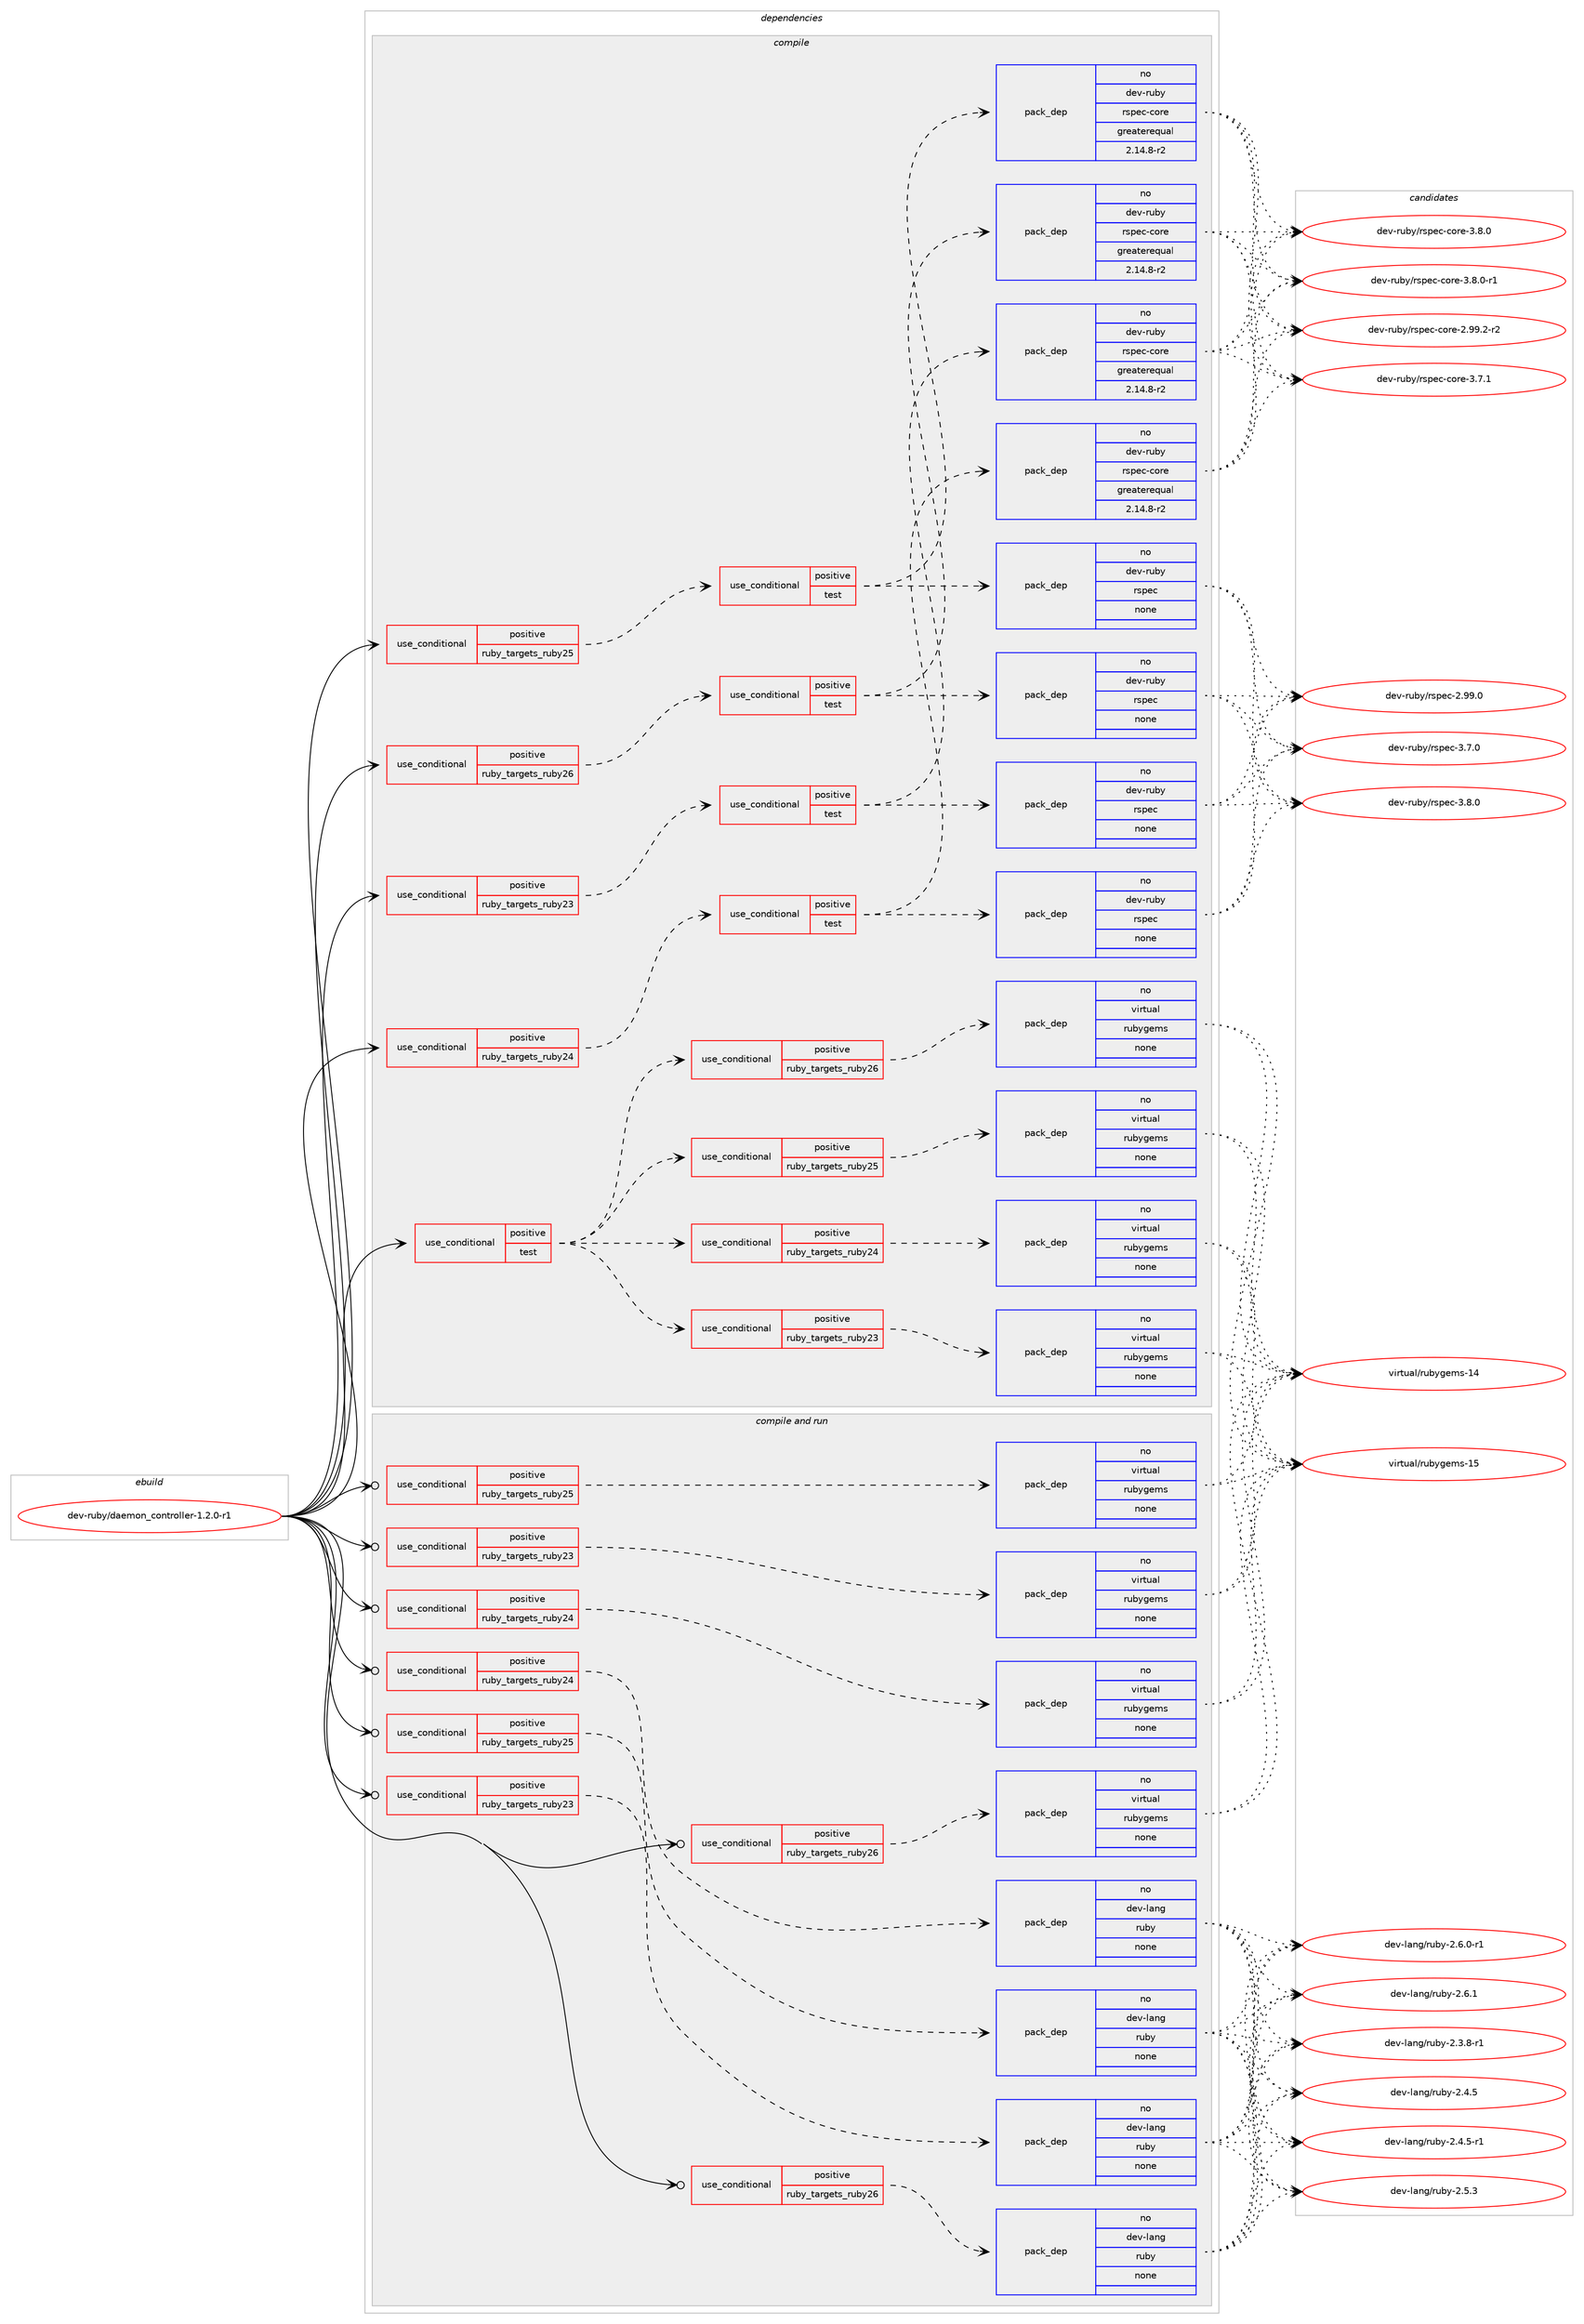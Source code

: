 digraph prolog {

# *************
# Graph options
# *************

newrank=true;
concentrate=true;
compound=true;
graph [rankdir=LR,fontname=Helvetica,fontsize=10,ranksep=1.5];#, ranksep=2.5, nodesep=0.2];
edge  [arrowhead=vee];
node  [fontname=Helvetica,fontsize=10];

# **********
# The ebuild
# **********

subgraph cluster_leftcol {
color=gray;
rank=same;
label=<<i>ebuild</i>>;
id [label="dev-ruby/daemon_controller-1.2.0-r1", color=red, width=4, href="../dev-ruby/daemon_controller-1.2.0-r1.svg"];
}

# ****************
# The dependencies
# ****************

subgraph cluster_midcol {
color=gray;
label=<<i>dependencies</i>>;
subgraph cluster_compile {
fillcolor="#eeeeee";
style=filled;
label=<<i>compile</i>>;
subgraph cond397638 {
dependency1489290 [label=<<TABLE BORDER="0" CELLBORDER="1" CELLSPACING="0" CELLPADDING="4"><TR><TD ROWSPAN="3" CELLPADDING="10">use_conditional</TD></TR><TR><TD>positive</TD></TR><TR><TD>ruby_targets_ruby23</TD></TR></TABLE>>, shape=none, color=red];
subgraph cond397639 {
dependency1489291 [label=<<TABLE BORDER="0" CELLBORDER="1" CELLSPACING="0" CELLPADDING="4"><TR><TD ROWSPAN="3" CELLPADDING="10">use_conditional</TD></TR><TR><TD>positive</TD></TR><TR><TD>test</TD></TR></TABLE>>, shape=none, color=red];
subgraph pack1068208 {
dependency1489292 [label=<<TABLE BORDER="0" CELLBORDER="1" CELLSPACING="0" CELLPADDING="4" WIDTH="220"><TR><TD ROWSPAN="6" CELLPADDING="30">pack_dep</TD></TR><TR><TD WIDTH="110">no</TD></TR><TR><TD>dev-ruby</TD></TR><TR><TD>rspec</TD></TR><TR><TD>none</TD></TR><TR><TD></TD></TR></TABLE>>, shape=none, color=blue];
}
dependency1489291:e -> dependency1489292:w [weight=20,style="dashed",arrowhead="vee"];
subgraph pack1068209 {
dependency1489293 [label=<<TABLE BORDER="0" CELLBORDER="1" CELLSPACING="0" CELLPADDING="4" WIDTH="220"><TR><TD ROWSPAN="6" CELLPADDING="30">pack_dep</TD></TR><TR><TD WIDTH="110">no</TD></TR><TR><TD>dev-ruby</TD></TR><TR><TD>rspec-core</TD></TR><TR><TD>greaterequal</TD></TR><TR><TD>2.14.8-r2</TD></TR></TABLE>>, shape=none, color=blue];
}
dependency1489291:e -> dependency1489293:w [weight=20,style="dashed",arrowhead="vee"];
}
dependency1489290:e -> dependency1489291:w [weight=20,style="dashed",arrowhead="vee"];
}
id:e -> dependency1489290:w [weight=20,style="solid",arrowhead="vee"];
subgraph cond397640 {
dependency1489294 [label=<<TABLE BORDER="0" CELLBORDER="1" CELLSPACING="0" CELLPADDING="4"><TR><TD ROWSPAN="3" CELLPADDING="10">use_conditional</TD></TR><TR><TD>positive</TD></TR><TR><TD>ruby_targets_ruby24</TD></TR></TABLE>>, shape=none, color=red];
subgraph cond397641 {
dependency1489295 [label=<<TABLE BORDER="0" CELLBORDER="1" CELLSPACING="0" CELLPADDING="4"><TR><TD ROWSPAN="3" CELLPADDING="10">use_conditional</TD></TR><TR><TD>positive</TD></TR><TR><TD>test</TD></TR></TABLE>>, shape=none, color=red];
subgraph pack1068210 {
dependency1489296 [label=<<TABLE BORDER="0" CELLBORDER="1" CELLSPACING="0" CELLPADDING="4" WIDTH="220"><TR><TD ROWSPAN="6" CELLPADDING="30">pack_dep</TD></TR><TR><TD WIDTH="110">no</TD></TR><TR><TD>dev-ruby</TD></TR><TR><TD>rspec</TD></TR><TR><TD>none</TD></TR><TR><TD></TD></TR></TABLE>>, shape=none, color=blue];
}
dependency1489295:e -> dependency1489296:w [weight=20,style="dashed",arrowhead="vee"];
subgraph pack1068211 {
dependency1489297 [label=<<TABLE BORDER="0" CELLBORDER="1" CELLSPACING="0" CELLPADDING="4" WIDTH="220"><TR><TD ROWSPAN="6" CELLPADDING="30">pack_dep</TD></TR><TR><TD WIDTH="110">no</TD></TR><TR><TD>dev-ruby</TD></TR><TR><TD>rspec-core</TD></TR><TR><TD>greaterequal</TD></TR><TR><TD>2.14.8-r2</TD></TR></TABLE>>, shape=none, color=blue];
}
dependency1489295:e -> dependency1489297:w [weight=20,style="dashed",arrowhead="vee"];
}
dependency1489294:e -> dependency1489295:w [weight=20,style="dashed",arrowhead="vee"];
}
id:e -> dependency1489294:w [weight=20,style="solid",arrowhead="vee"];
subgraph cond397642 {
dependency1489298 [label=<<TABLE BORDER="0" CELLBORDER="1" CELLSPACING="0" CELLPADDING="4"><TR><TD ROWSPAN="3" CELLPADDING="10">use_conditional</TD></TR><TR><TD>positive</TD></TR><TR><TD>ruby_targets_ruby25</TD></TR></TABLE>>, shape=none, color=red];
subgraph cond397643 {
dependency1489299 [label=<<TABLE BORDER="0" CELLBORDER="1" CELLSPACING="0" CELLPADDING="4"><TR><TD ROWSPAN="3" CELLPADDING="10">use_conditional</TD></TR><TR><TD>positive</TD></TR><TR><TD>test</TD></TR></TABLE>>, shape=none, color=red];
subgraph pack1068212 {
dependency1489300 [label=<<TABLE BORDER="0" CELLBORDER="1" CELLSPACING="0" CELLPADDING="4" WIDTH="220"><TR><TD ROWSPAN="6" CELLPADDING="30">pack_dep</TD></TR><TR><TD WIDTH="110">no</TD></TR><TR><TD>dev-ruby</TD></TR><TR><TD>rspec</TD></TR><TR><TD>none</TD></TR><TR><TD></TD></TR></TABLE>>, shape=none, color=blue];
}
dependency1489299:e -> dependency1489300:w [weight=20,style="dashed",arrowhead="vee"];
subgraph pack1068213 {
dependency1489301 [label=<<TABLE BORDER="0" CELLBORDER="1" CELLSPACING="0" CELLPADDING="4" WIDTH="220"><TR><TD ROWSPAN="6" CELLPADDING="30">pack_dep</TD></TR><TR><TD WIDTH="110">no</TD></TR><TR><TD>dev-ruby</TD></TR><TR><TD>rspec-core</TD></TR><TR><TD>greaterequal</TD></TR><TR><TD>2.14.8-r2</TD></TR></TABLE>>, shape=none, color=blue];
}
dependency1489299:e -> dependency1489301:w [weight=20,style="dashed",arrowhead="vee"];
}
dependency1489298:e -> dependency1489299:w [weight=20,style="dashed",arrowhead="vee"];
}
id:e -> dependency1489298:w [weight=20,style="solid",arrowhead="vee"];
subgraph cond397644 {
dependency1489302 [label=<<TABLE BORDER="0" CELLBORDER="1" CELLSPACING="0" CELLPADDING="4"><TR><TD ROWSPAN="3" CELLPADDING="10">use_conditional</TD></TR><TR><TD>positive</TD></TR><TR><TD>ruby_targets_ruby26</TD></TR></TABLE>>, shape=none, color=red];
subgraph cond397645 {
dependency1489303 [label=<<TABLE BORDER="0" CELLBORDER="1" CELLSPACING="0" CELLPADDING="4"><TR><TD ROWSPAN="3" CELLPADDING="10">use_conditional</TD></TR><TR><TD>positive</TD></TR><TR><TD>test</TD></TR></TABLE>>, shape=none, color=red];
subgraph pack1068214 {
dependency1489304 [label=<<TABLE BORDER="0" CELLBORDER="1" CELLSPACING="0" CELLPADDING="4" WIDTH="220"><TR><TD ROWSPAN="6" CELLPADDING="30">pack_dep</TD></TR><TR><TD WIDTH="110">no</TD></TR><TR><TD>dev-ruby</TD></TR><TR><TD>rspec</TD></TR><TR><TD>none</TD></TR><TR><TD></TD></TR></TABLE>>, shape=none, color=blue];
}
dependency1489303:e -> dependency1489304:w [weight=20,style="dashed",arrowhead="vee"];
subgraph pack1068215 {
dependency1489305 [label=<<TABLE BORDER="0" CELLBORDER="1" CELLSPACING="0" CELLPADDING="4" WIDTH="220"><TR><TD ROWSPAN="6" CELLPADDING="30">pack_dep</TD></TR><TR><TD WIDTH="110">no</TD></TR><TR><TD>dev-ruby</TD></TR><TR><TD>rspec-core</TD></TR><TR><TD>greaterequal</TD></TR><TR><TD>2.14.8-r2</TD></TR></TABLE>>, shape=none, color=blue];
}
dependency1489303:e -> dependency1489305:w [weight=20,style="dashed",arrowhead="vee"];
}
dependency1489302:e -> dependency1489303:w [weight=20,style="dashed",arrowhead="vee"];
}
id:e -> dependency1489302:w [weight=20,style="solid",arrowhead="vee"];
subgraph cond397646 {
dependency1489306 [label=<<TABLE BORDER="0" CELLBORDER="1" CELLSPACING="0" CELLPADDING="4"><TR><TD ROWSPAN="3" CELLPADDING="10">use_conditional</TD></TR><TR><TD>positive</TD></TR><TR><TD>test</TD></TR></TABLE>>, shape=none, color=red];
subgraph cond397647 {
dependency1489307 [label=<<TABLE BORDER="0" CELLBORDER="1" CELLSPACING="0" CELLPADDING="4"><TR><TD ROWSPAN="3" CELLPADDING="10">use_conditional</TD></TR><TR><TD>positive</TD></TR><TR><TD>ruby_targets_ruby23</TD></TR></TABLE>>, shape=none, color=red];
subgraph pack1068216 {
dependency1489308 [label=<<TABLE BORDER="0" CELLBORDER="1" CELLSPACING="0" CELLPADDING="4" WIDTH="220"><TR><TD ROWSPAN="6" CELLPADDING="30">pack_dep</TD></TR><TR><TD WIDTH="110">no</TD></TR><TR><TD>virtual</TD></TR><TR><TD>rubygems</TD></TR><TR><TD>none</TD></TR><TR><TD></TD></TR></TABLE>>, shape=none, color=blue];
}
dependency1489307:e -> dependency1489308:w [weight=20,style="dashed",arrowhead="vee"];
}
dependency1489306:e -> dependency1489307:w [weight=20,style="dashed",arrowhead="vee"];
subgraph cond397648 {
dependency1489309 [label=<<TABLE BORDER="0" CELLBORDER="1" CELLSPACING="0" CELLPADDING="4"><TR><TD ROWSPAN="3" CELLPADDING="10">use_conditional</TD></TR><TR><TD>positive</TD></TR><TR><TD>ruby_targets_ruby24</TD></TR></TABLE>>, shape=none, color=red];
subgraph pack1068217 {
dependency1489310 [label=<<TABLE BORDER="0" CELLBORDER="1" CELLSPACING="0" CELLPADDING="4" WIDTH="220"><TR><TD ROWSPAN="6" CELLPADDING="30">pack_dep</TD></TR><TR><TD WIDTH="110">no</TD></TR><TR><TD>virtual</TD></TR><TR><TD>rubygems</TD></TR><TR><TD>none</TD></TR><TR><TD></TD></TR></TABLE>>, shape=none, color=blue];
}
dependency1489309:e -> dependency1489310:w [weight=20,style="dashed",arrowhead="vee"];
}
dependency1489306:e -> dependency1489309:w [weight=20,style="dashed",arrowhead="vee"];
subgraph cond397649 {
dependency1489311 [label=<<TABLE BORDER="0" CELLBORDER="1" CELLSPACING="0" CELLPADDING="4"><TR><TD ROWSPAN="3" CELLPADDING="10">use_conditional</TD></TR><TR><TD>positive</TD></TR><TR><TD>ruby_targets_ruby25</TD></TR></TABLE>>, shape=none, color=red];
subgraph pack1068218 {
dependency1489312 [label=<<TABLE BORDER="0" CELLBORDER="1" CELLSPACING="0" CELLPADDING="4" WIDTH="220"><TR><TD ROWSPAN="6" CELLPADDING="30">pack_dep</TD></TR><TR><TD WIDTH="110">no</TD></TR><TR><TD>virtual</TD></TR><TR><TD>rubygems</TD></TR><TR><TD>none</TD></TR><TR><TD></TD></TR></TABLE>>, shape=none, color=blue];
}
dependency1489311:e -> dependency1489312:w [weight=20,style="dashed",arrowhead="vee"];
}
dependency1489306:e -> dependency1489311:w [weight=20,style="dashed",arrowhead="vee"];
subgraph cond397650 {
dependency1489313 [label=<<TABLE BORDER="0" CELLBORDER="1" CELLSPACING="0" CELLPADDING="4"><TR><TD ROWSPAN="3" CELLPADDING="10">use_conditional</TD></TR><TR><TD>positive</TD></TR><TR><TD>ruby_targets_ruby26</TD></TR></TABLE>>, shape=none, color=red];
subgraph pack1068219 {
dependency1489314 [label=<<TABLE BORDER="0" CELLBORDER="1" CELLSPACING="0" CELLPADDING="4" WIDTH="220"><TR><TD ROWSPAN="6" CELLPADDING="30">pack_dep</TD></TR><TR><TD WIDTH="110">no</TD></TR><TR><TD>virtual</TD></TR><TR><TD>rubygems</TD></TR><TR><TD>none</TD></TR><TR><TD></TD></TR></TABLE>>, shape=none, color=blue];
}
dependency1489313:e -> dependency1489314:w [weight=20,style="dashed",arrowhead="vee"];
}
dependency1489306:e -> dependency1489313:w [weight=20,style="dashed",arrowhead="vee"];
}
id:e -> dependency1489306:w [weight=20,style="solid",arrowhead="vee"];
}
subgraph cluster_compileandrun {
fillcolor="#eeeeee";
style=filled;
label=<<i>compile and run</i>>;
subgraph cond397651 {
dependency1489315 [label=<<TABLE BORDER="0" CELLBORDER="1" CELLSPACING="0" CELLPADDING="4"><TR><TD ROWSPAN="3" CELLPADDING="10">use_conditional</TD></TR><TR><TD>positive</TD></TR><TR><TD>ruby_targets_ruby23</TD></TR></TABLE>>, shape=none, color=red];
subgraph pack1068220 {
dependency1489316 [label=<<TABLE BORDER="0" CELLBORDER="1" CELLSPACING="0" CELLPADDING="4" WIDTH="220"><TR><TD ROWSPAN="6" CELLPADDING="30">pack_dep</TD></TR><TR><TD WIDTH="110">no</TD></TR><TR><TD>dev-lang</TD></TR><TR><TD>ruby</TD></TR><TR><TD>none</TD></TR><TR><TD></TD></TR></TABLE>>, shape=none, color=blue];
}
dependency1489315:e -> dependency1489316:w [weight=20,style="dashed",arrowhead="vee"];
}
id:e -> dependency1489315:w [weight=20,style="solid",arrowhead="odotvee"];
subgraph cond397652 {
dependency1489317 [label=<<TABLE BORDER="0" CELLBORDER="1" CELLSPACING="0" CELLPADDING="4"><TR><TD ROWSPAN="3" CELLPADDING="10">use_conditional</TD></TR><TR><TD>positive</TD></TR><TR><TD>ruby_targets_ruby23</TD></TR></TABLE>>, shape=none, color=red];
subgraph pack1068221 {
dependency1489318 [label=<<TABLE BORDER="0" CELLBORDER="1" CELLSPACING="0" CELLPADDING="4" WIDTH="220"><TR><TD ROWSPAN="6" CELLPADDING="30">pack_dep</TD></TR><TR><TD WIDTH="110">no</TD></TR><TR><TD>virtual</TD></TR><TR><TD>rubygems</TD></TR><TR><TD>none</TD></TR><TR><TD></TD></TR></TABLE>>, shape=none, color=blue];
}
dependency1489317:e -> dependency1489318:w [weight=20,style="dashed",arrowhead="vee"];
}
id:e -> dependency1489317:w [weight=20,style="solid",arrowhead="odotvee"];
subgraph cond397653 {
dependency1489319 [label=<<TABLE BORDER="0" CELLBORDER="1" CELLSPACING="0" CELLPADDING="4"><TR><TD ROWSPAN="3" CELLPADDING="10">use_conditional</TD></TR><TR><TD>positive</TD></TR><TR><TD>ruby_targets_ruby24</TD></TR></TABLE>>, shape=none, color=red];
subgraph pack1068222 {
dependency1489320 [label=<<TABLE BORDER="0" CELLBORDER="1" CELLSPACING="0" CELLPADDING="4" WIDTH="220"><TR><TD ROWSPAN="6" CELLPADDING="30">pack_dep</TD></TR><TR><TD WIDTH="110">no</TD></TR><TR><TD>dev-lang</TD></TR><TR><TD>ruby</TD></TR><TR><TD>none</TD></TR><TR><TD></TD></TR></TABLE>>, shape=none, color=blue];
}
dependency1489319:e -> dependency1489320:w [weight=20,style="dashed",arrowhead="vee"];
}
id:e -> dependency1489319:w [weight=20,style="solid",arrowhead="odotvee"];
subgraph cond397654 {
dependency1489321 [label=<<TABLE BORDER="0" CELLBORDER="1" CELLSPACING="0" CELLPADDING="4"><TR><TD ROWSPAN="3" CELLPADDING="10">use_conditional</TD></TR><TR><TD>positive</TD></TR><TR><TD>ruby_targets_ruby24</TD></TR></TABLE>>, shape=none, color=red];
subgraph pack1068223 {
dependency1489322 [label=<<TABLE BORDER="0" CELLBORDER="1" CELLSPACING="0" CELLPADDING="4" WIDTH="220"><TR><TD ROWSPAN="6" CELLPADDING="30">pack_dep</TD></TR><TR><TD WIDTH="110">no</TD></TR><TR><TD>virtual</TD></TR><TR><TD>rubygems</TD></TR><TR><TD>none</TD></TR><TR><TD></TD></TR></TABLE>>, shape=none, color=blue];
}
dependency1489321:e -> dependency1489322:w [weight=20,style="dashed",arrowhead="vee"];
}
id:e -> dependency1489321:w [weight=20,style="solid",arrowhead="odotvee"];
subgraph cond397655 {
dependency1489323 [label=<<TABLE BORDER="0" CELLBORDER="1" CELLSPACING="0" CELLPADDING="4"><TR><TD ROWSPAN="3" CELLPADDING="10">use_conditional</TD></TR><TR><TD>positive</TD></TR><TR><TD>ruby_targets_ruby25</TD></TR></TABLE>>, shape=none, color=red];
subgraph pack1068224 {
dependency1489324 [label=<<TABLE BORDER="0" CELLBORDER="1" CELLSPACING="0" CELLPADDING="4" WIDTH="220"><TR><TD ROWSPAN="6" CELLPADDING="30">pack_dep</TD></TR><TR><TD WIDTH="110">no</TD></TR><TR><TD>dev-lang</TD></TR><TR><TD>ruby</TD></TR><TR><TD>none</TD></TR><TR><TD></TD></TR></TABLE>>, shape=none, color=blue];
}
dependency1489323:e -> dependency1489324:w [weight=20,style="dashed",arrowhead="vee"];
}
id:e -> dependency1489323:w [weight=20,style="solid",arrowhead="odotvee"];
subgraph cond397656 {
dependency1489325 [label=<<TABLE BORDER="0" CELLBORDER="1" CELLSPACING="0" CELLPADDING="4"><TR><TD ROWSPAN="3" CELLPADDING="10">use_conditional</TD></TR><TR><TD>positive</TD></TR><TR><TD>ruby_targets_ruby25</TD></TR></TABLE>>, shape=none, color=red];
subgraph pack1068225 {
dependency1489326 [label=<<TABLE BORDER="0" CELLBORDER="1" CELLSPACING="0" CELLPADDING="4" WIDTH="220"><TR><TD ROWSPAN="6" CELLPADDING="30">pack_dep</TD></TR><TR><TD WIDTH="110">no</TD></TR><TR><TD>virtual</TD></TR><TR><TD>rubygems</TD></TR><TR><TD>none</TD></TR><TR><TD></TD></TR></TABLE>>, shape=none, color=blue];
}
dependency1489325:e -> dependency1489326:w [weight=20,style="dashed",arrowhead="vee"];
}
id:e -> dependency1489325:w [weight=20,style="solid",arrowhead="odotvee"];
subgraph cond397657 {
dependency1489327 [label=<<TABLE BORDER="0" CELLBORDER="1" CELLSPACING="0" CELLPADDING="4"><TR><TD ROWSPAN="3" CELLPADDING="10">use_conditional</TD></TR><TR><TD>positive</TD></TR><TR><TD>ruby_targets_ruby26</TD></TR></TABLE>>, shape=none, color=red];
subgraph pack1068226 {
dependency1489328 [label=<<TABLE BORDER="0" CELLBORDER="1" CELLSPACING="0" CELLPADDING="4" WIDTH="220"><TR><TD ROWSPAN="6" CELLPADDING="30">pack_dep</TD></TR><TR><TD WIDTH="110">no</TD></TR><TR><TD>dev-lang</TD></TR><TR><TD>ruby</TD></TR><TR><TD>none</TD></TR><TR><TD></TD></TR></TABLE>>, shape=none, color=blue];
}
dependency1489327:e -> dependency1489328:w [weight=20,style="dashed",arrowhead="vee"];
}
id:e -> dependency1489327:w [weight=20,style="solid",arrowhead="odotvee"];
subgraph cond397658 {
dependency1489329 [label=<<TABLE BORDER="0" CELLBORDER="1" CELLSPACING="0" CELLPADDING="4"><TR><TD ROWSPAN="3" CELLPADDING="10">use_conditional</TD></TR><TR><TD>positive</TD></TR><TR><TD>ruby_targets_ruby26</TD></TR></TABLE>>, shape=none, color=red];
subgraph pack1068227 {
dependency1489330 [label=<<TABLE BORDER="0" CELLBORDER="1" CELLSPACING="0" CELLPADDING="4" WIDTH="220"><TR><TD ROWSPAN="6" CELLPADDING="30">pack_dep</TD></TR><TR><TD WIDTH="110">no</TD></TR><TR><TD>virtual</TD></TR><TR><TD>rubygems</TD></TR><TR><TD>none</TD></TR><TR><TD></TD></TR></TABLE>>, shape=none, color=blue];
}
dependency1489329:e -> dependency1489330:w [weight=20,style="dashed",arrowhead="vee"];
}
id:e -> dependency1489329:w [weight=20,style="solid",arrowhead="odotvee"];
}
subgraph cluster_run {
fillcolor="#eeeeee";
style=filled;
label=<<i>run</i>>;
}
}

# **************
# The candidates
# **************

subgraph cluster_choices {
rank=same;
color=gray;
label=<<i>candidates</i>>;

subgraph choice1068208 {
color=black;
nodesep=1;
choice1001011184511411798121471141151121019945504657574648 [label="dev-ruby/rspec-2.99.0", color=red, width=4,href="../dev-ruby/rspec-2.99.0.svg"];
choice10010111845114117981214711411511210199455146554648 [label="dev-ruby/rspec-3.7.0", color=red, width=4,href="../dev-ruby/rspec-3.7.0.svg"];
choice10010111845114117981214711411511210199455146564648 [label="dev-ruby/rspec-3.8.0", color=red, width=4,href="../dev-ruby/rspec-3.8.0.svg"];
dependency1489292:e -> choice1001011184511411798121471141151121019945504657574648:w [style=dotted,weight="100"];
dependency1489292:e -> choice10010111845114117981214711411511210199455146554648:w [style=dotted,weight="100"];
dependency1489292:e -> choice10010111845114117981214711411511210199455146564648:w [style=dotted,weight="100"];
}
subgraph choice1068209 {
color=black;
nodesep=1;
choice100101118451141179812147114115112101994599111114101455046575746504511450 [label="dev-ruby/rspec-core-2.99.2-r2", color=red, width=4,href="../dev-ruby/rspec-core-2.99.2-r2.svg"];
choice100101118451141179812147114115112101994599111114101455146554649 [label="dev-ruby/rspec-core-3.7.1", color=red, width=4,href="../dev-ruby/rspec-core-3.7.1.svg"];
choice100101118451141179812147114115112101994599111114101455146564648 [label="dev-ruby/rspec-core-3.8.0", color=red, width=4,href="../dev-ruby/rspec-core-3.8.0.svg"];
choice1001011184511411798121471141151121019945991111141014551465646484511449 [label="dev-ruby/rspec-core-3.8.0-r1", color=red, width=4,href="../dev-ruby/rspec-core-3.8.0-r1.svg"];
dependency1489293:e -> choice100101118451141179812147114115112101994599111114101455046575746504511450:w [style=dotted,weight="100"];
dependency1489293:e -> choice100101118451141179812147114115112101994599111114101455146554649:w [style=dotted,weight="100"];
dependency1489293:e -> choice100101118451141179812147114115112101994599111114101455146564648:w [style=dotted,weight="100"];
dependency1489293:e -> choice1001011184511411798121471141151121019945991111141014551465646484511449:w [style=dotted,weight="100"];
}
subgraph choice1068210 {
color=black;
nodesep=1;
choice1001011184511411798121471141151121019945504657574648 [label="dev-ruby/rspec-2.99.0", color=red, width=4,href="../dev-ruby/rspec-2.99.0.svg"];
choice10010111845114117981214711411511210199455146554648 [label="dev-ruby/rspec-3.7.0", color=red, width=4,href="../dev-ruby/rspec-3.7.0.svg"];
choice10010111845114117981214711411511210199455146564648 [label="dev-ruby/rspec-3.8.0", color=red, width=4,href="../dev-ruby/rspec-3.8.0.svg"];
dependency1489296:e -> choice1001011184511411798121471141151121019945504657574648:w [style=dotted,weight="100"];
dependency1489296:e -> choice10010111845114117981214711411511210199455146554648:w [style=dotted,weight="100"];
dependency1489296:e -> choice10010111845114117981214711411511210199455146564648:w [style=dotted,weight="100"];
}
subgraph choice1068211 {
color=black;
nodesep=1;
choice100101118451141179812147114115112101994599111114101455046575746504511450 [label="dev-ruby/rspec-core-2.99.2-r2", color=red, width=4,href="../dev-ruby/rspec-core-2.99.2-r2.svg"];
choice100101118451141179812147114115112101994599111114101455146554649 [label="dev-ruby/rspec-core-3.7.1", color=red, width=4,href="../dev-ruby/rspec-core-3.7.1.svg"];
choice100101118451141179812147114115112101994599111114101455146564648 [label="dev-ruby/rspec-core-3.8.0", color=red, width=4,href="../dev-ruby/rspec-core-3.8.0.svg"];
choice1001011184511411798121471141151121019945991111141014551465646484511449 [label="dev-ruby/rspec-core-3.8.0-r1", color=red, width=4,href="../dev-ruby/rspec-core-3.8.0-r1.svg"];
dependency1489297:e -> choice100101118451141179812147114115112101994599111114101455046575746504511450:w [style=dotted,weight="100"];
dependency1489297:e -> choice100101118451141179812147114115112101994599111114101455146554649:w [style=dotted,weight="100"];
dependency1489297:e -> choice100101118451141179812147114115112101994599111114101455146564648:w [style=dotted,weight="100"];
dependency1489297:e -> choice1001011184511411798121471141151121019945991111141014551465646484511449:w [style=dotted,weight="100"];
}
subgraph choice1068212 {
color=black;
nodesep=1;
choice1001011184511411798121471141151121019945504657574648 [label="dev-ruby/rspec-2.99.0", color=red, width=4,href="../dev-ruby/rspec-2.99.0.svg"];
choice10010111845114117981214711411511210199455146554648 [label="dev-ruby/rspec-3.7.0", color=red, width=4,href="../dev-ruby/rspec-3.7.0.svg"];
choice10010111845114117981214711411511210199455146564648 [label="dev-ruby/rspec-3.8.0", color=red, width=4,href="../dev-ruby/rspec-3.8.0.svg"];
dependency1489300:e -> choice1001011184511411798121471141151121019945504657574648:w [style=dotted,weight="100"];
dependency1489300:e -> choice10010111845114117981214711411511210199455146554648:w [style=dotted,weight="100"];
dependency1489300:e -> choice10010111845114117981214711411511210199455146564648:w [style=dotted,weight="100"];
}
subgraph choice1068213 {
color=black;
nodesep=1;
choice100101118451141179812147114115112101994599111114101455046575746504511450 [label="dev-ruby/rspec-core-2.99.2-r2", color=red, width=4,href="../dev-ruby/rspec-core-2.99.2-r2.svg"];
choice100101118451141179812147114115112101994599111114101455146554649 [label="dev-ruby/rspec-core-3.7.1", color=red, width=4,href="../dev-ruby/rspec-core-3.7.1.svg"];
choice100101118451141179812147114115112101994599111114101455146564648 [label="dev-ruby/rspec-core-3.8.0", color=red, width=4,href="../dev-ruby/rspec-core-3.8.0.svg"];
choice1001011184511411798121471141151121019945991111141014551465646484511449 [label="dev-ruby/rspec-core-3.8.0-r1", color=red, width=4,href="../dev-ruby/rspec-core-3.8.0-r1.svg"];
dependency1489301:e -> choice100101118451141179812147114115112101994599111114101455046575746504511450:w [style=dotted,weight="100"];
dependency1489301:e -> choice100101118451141179812147114115112101994599111114101455146554649:w [style=dotted,weight="100"];
dependency1489301:e -> choice100101118451141179812147114115112101994599111114101455146564648:w [style=dotted,weight="100"];
dependency1489301:e -> choice1001011184511411798121471141151121019945991111141014551465646484511449:w [style=dotted,weight="100"];
}
subgraph choice1068214 {
color=black;
nodesep=1;
choice1001011184511411798121471141151121019945504657574648 [label="dev-ruby/rspec-2.99.0", color=red, width=4,href="../dev-ruby/rspec-2.99.0.svg"];
choice10010111845114117981214711411511210199455146554648 [label="dev-ruby/rspec-3.7.0", color=red, width=4,href="../dev-ruby/rspec-3.7.0.svg"];
choice10010111845114117981214711411511210199455146564648 [label="dev-ruby/rspec-3.8.0", color=red, width=4,href="../dev-ruby/rspec-3.8.0.svg"];
dependency1489304:e -> choice1001011184511411798121471141151121019945504657574648:w [style=dotted,weight="100"];
dependency1489304:e -> choice10010111845114117981214711411511210199455146554648:w [style=dotted,weight="100"];
dependency1489304:e -> choice10010111845114117981214711411511210199455146564648:w [style=dotted,weight="100"];
}
subgraph choice1068215 {
color=black;
nodesep=1;
choice100101118451141179812147114115112101994599111114101455046575746504511450 [label="dev-ruby/rspec-core-2.99.2-r2", color=red, width=4,href="../dev-ruby/rspec-core-2.99.2-r2.svg"];
choice100101118451141179812147114115112101994599111114101455146554649 [label="dev-ruby/rspec-core-3.7.1", color=red, width=4,href="../dev-ruby/rspec-core-3.7.1.svg"];
choice100101118451141179812147114115112101994599111114101455146564648 [label="dev-ruby/rspec-core-3.8.0", color=red, width=4,href="../dev-ruby/rspec-core-3.8.0.svg"];
choice1001011184511411798121471141151121019945991111141014551465646484511449 [label="dev-ruby/rspec-core-3.8.0-r1", color=red, width=4,href="../dev-ruby/rspec-core-3.8.0-r1.svg"];
dependency1489305:e -> choice100101118451141179812147114115112101994599111114101455046575746504511450:w [style=dotted,weight="100"];
dependency1489305:e -> choice100101118451141179812147114115112101994599111114101455146554649:w [style=dotted,weight="100"];
dependency1489305:e -> choice100101118451141179812147114115112101994599111114101455146564648:w [style=dotted,weight="100"];
dependency1489305:e -> choice1001011184511411798121471141151121019945991111141014551465646484511449:w [style=dotted,weight="100"];
}
subgraph choice1068216 {
color=black;
nodesep=1;
choice118105114116117971084711411798121103101109115454952 [label="virtual/rubygems-14", color=red, width=4,href="../virtual/rubygems-14.svg"];
choice118105114116117971084711411798121103101109115454953 [label="virtual/rubygems-15", color=red, width=4,href="../virtual/rubygems-15.svg"];
dependency1489308:e -> choice118105114116117971084711411798121103101109115454952:w [style=dotted,weight="100"];
dependency1489308:e -> choice118105114116117971084711411798121103101109115454953:w [style=dotted,weight="100"];
}
subgraph choice1068217 {
color=black;
nodesep=1;
choice118105114116117971084711411798121103101109115454952 [label="virtual/rubygems-14", color=red, width=4,href="../virtual/rubygems-14.svg"];
choice118105114116117971084711411798121103101109115454953 [label="virtual/rubygems-15", color=red, width=4,href="../virtual/rubygems-15.svg"];
dependency1489310:e -> choice118105114116117971084711411798121103101109115454952:w [style=dotted,weight="100"];
dependency1489310:e -> choice118105114116117971084711411798121103101109115454953:w [style=dotted,weight="100"];
}
subgraph choice1068218 {
color=black;
nodesep=1;
choice118105114116117971084711411798121103101109115454952 [label="virtual/rubygems-14", color=red, width=4,href="../virtual/rubygems-14.svg"];
choice118105114116117971084711411798121103101109115454953 [label="virtual/rubygems-15", color=red, width=4,href="../virtual/rubygems-15.svg"];
dependency1489312:e -> choice118105114116117971084711411798121103101109115454952:w [style=dotted,weight="100"];
dependency1489312:e -> choice118105114116117971084711411798121103101109115454953:w [style=dotted,weight="100"];
}
subgraph choice1068219 {
color=black;
nodesep=1;
choice118105114116117971084711411798121103101109115454952 [label="virtual/rubygems-14", color=red, width=4,href="../virtual/rubygems-14.svg"];
choice118105114116117971084711411798121103101109115454953 [label="virtual/rubygems-15", color=red, width=4,href="../virtual/rubygems-15.svg"];
dependency1489314:e -> choice118105114116117971084711411798121103101109115454952:w [style=dotted,weight="100"];
dependency1489314:e -> choice118105114116117971084711411798121103101109115454953:w [style=dotted,weight="100"];
}
subgraph choice1068220 {
color=black;
nodesep=1;
choice100101118451089711010347114117981214550465146564511449 [label="dev-lang/ruby-2.3.8-r1", color=red, width=4,href="../dev-lang/ruby-2.3.8-r1.svg"];
choice10010111845108971101034711411798121455046524653 [label="dev-lang/ruby-2.4.5", color=red, width=4,href="../dev-lang/ruby-2.4.5.svg"];
choice100101118451089711010347114117981214550465246534511449 [label="dev-lang/ruby-2.4.5-r1", color=red, width=4,href="../dev-lang/ruby-2.4.5-r1.svg"];
choice10010111845108971101034711411798121455046534651 [label="dev-lang/ruby-2.5.3", color=red, width=4,href="../dev-lang/ruby-2.5.3.svg"];
choice100101118451089711010347114117981214550465446484511449 [label="dev-lang/ruby-2.6.0-r1", color=red, width=4,href="../dev-lang/ruby-2.6.0-r1.svg"];
choice10010111845108971101034711411798121455046544649 [label="dev-lang/ruby-2.6.1", color=red, width=4,href="../dev-lang/ruby-2.6.1.svg"];
dependency1489316:e -> choice100101118451089711010347114117981214550465146564511449:w [style=dotted,weight="100"];
dependency1489316:e -> choice10010111845108971101034711411798121455046524653:w [style=dotted,weight="100"];
dependency1489316:e -> choice100101118451089711010347114117981214550465246534511449:w [style=dotted,weight="100"];
dependency1489316:e -> choice10010111845108971101034711411798121455046534651:w [style=dotted,weight="100"];
dependency1489316:e -> choice100101118451089711010347114117981214550465446484511449:w [style=dotted,weight="100"];
dependency1489316:e -> choice10010111845108971101034711411798121455046544649:w [style=dotted,weight="100"];
}
subgraph choice1068221 {
color=black;
nodesep=1;
choice118105114116117971084711411798121103101109115454952 [label="virtual/rubygems-14", color=red, width=4,href="../virtual/rubygems-14.svg"];
choice118105114116117971084711411798121103101109115454953 [label="virtual/rubygems-15", color=red, width=4,href="../virtual/rubygems-15.svg"];
dependency1489318:e -> choice118105114116117971084711411798121103101109115454952:w [style=dotted,weight="100"];
dependency1489318:e -> choice118105114116117971084711411798121103101109115454953:w [style=dotted,weight="100"];
}
subgraph choice1068222 {
color=black;
nodesep=1;
choice100101118451089711010347114117981214550465146564511449 [label="dev-lang/ruby-2.3.8-r1", color=red, width=4,href="../dev-lang/ruby-2.3.8-r1.svg"];
choice10010111845108971101034711411798121455046524653 [label="dev-lang/ruby-2.4.5", color=red, width=4,href="../dev-lang/ruby-2.4.5.svg"];
choice100101118451089711010347114117981214550465246534511449 [label="dev-lang/ruby-2.4.5-r1", color=red, width=4,href="../dev-lang/ruby-2.4.5-r1.svg"];
choice10010111845108971101034711411798121455046534651 [label="dev-lang/ruby-2.5.3", color=red, width=4,href="../dev-lang/ruby-2.5.3.svg"];
choice100101118451089711010347114117981214550465446484511449 [label="dev-lang/ruby-2.6.0-r1", color=red, width=4,href="../dev-lang/ruby-2.6.0-r1.svg"];
choice10010111845108971101034711411798121455046544649 [label="dev-lang/ruby-2.6.1", color=red, width=4,href="../dev-lang/ruby-2.6.1.svg"];
dependency1489320:e -> choice100101118451089711010347114117981214550465146564511449:w [style=dotted,weight="100"];
dependency1489320:e -> choice10010111845108971101034711411798121455046524653:w [style=dotted,weight="100"];
dependency1489320:e -> choice100101118451089711010347114117981214550465246534511449:w [style=dotted,weight="100"];
dependency1489320:e -> choice10010111845108971101034711411798121455046534651:w [style=dotted,weight="100"];
dependency1489320:e -> choice100101118451089711010347114117981214550465446484511449:w [style=dotted,weight="100"];
dependency1489320:e -> choice10010111845108971101034711411798121455046544649:w [style=dotted,weight="100"];
}
subgraph choice1068223 {
color=black;
nodesep=1;
choice118105114116117971084711411798121103101109115454952 [label="virtual/rubygems-14", color=red, width=4,href="../virtual/rubygems-14.svg"];
choice118105114116117971084711411798121103101109115454953 [label="virtual/rubygems-15", color=red, width=4,href="../virtual/rubygems-15.svg"];
dependency1489322:e -> choice118105114116117971084711411798121103101109115454952:w [style=dotted,weight="100"];
dependency1489322:e -> choice118105114116117971084711411798121103101109115454953:w [style=dotted,weight="100"];
}
subgraph choice1068224 {
color=black;
nodesep=1;
choice100101118451089711010347114117981214550465146564511449 [label="dev-lang/ruby-2.3.8-r1", color=red, width=4,href="../dev-lang/ruby-2.3.8-r1.svg"];
choice10010111845108971101034711411798121455046524653 [label="dev-lang/ruby-2.4.5", color=red, width=4,href="../dev-lang/ruby-2.4.5.svg"];
choice100101118451089711010347114117981214550465246534511449 [label="dev-lang/ruby-2.4.5-r1", color=red, width=4,href="../dev-lang/ruby-2.4.5-r1.svg"];
choice10010111845108971101034711411798121455046534651 [label="dev-lang/ruby-2.5.3", color=red, width=4,href="../dev-lang/ruby-2.5.3.svg"];
choice100101118451089711010347114117981214550465446484511449 [label="dev-lang/ruby-2.6.0-r1", color=red, width=4,href="../dev-lang/ruby-2.6.0-r1.svg"];
choice10010111845108971101034711411798121455046544649 [label="dev-lang/ruby-2.6.1", color=red, width=4,href="../dev-lang/ruby-2.6.1.svg"];
dependency1489324:e -> choice100101118451089711010347114117981214550465146564511449:w [style=dotted,weight="100"];
dependency1489324:e -> choice10010111845108971101034711411798121455046524653:w [style=dotted,weight="100"];
dependency1489324:e -> choice100101118451089711010347114117981214550465246534511449:w [style=dotted,weight="100"];
dependency1489324:e -> choice10010111845108971101034711411798121455046534651:w [style=dotted,weight="100"];
dependency1489324:e -> choice100101118451089711010347114117981214550465446484511449:w [style=dotted,weight="100"];
dependency1489324:e -> choice10010111845108971101034711411798121455046544649:w [style=dotted,weight="100"];
}
subgraph choice1068225 {
color=black;
nodesep=1;
choice118105114116117971084711411798121103101109115454952 [label="virtual/rubygems-14", color=red, width=4,href="../virtual/rubygems-14.svg"];
choice118105114116117971084711411798121103101109115454953 [label="virtual/rubygems-15", color=red, width=4,href="../virtual/rubygems-15.svg"];
dependency1489326:e -> choice118105114116117971084711411798121103101109115454952:w [style=dotted,weight="100"];
dependency1489326:e -> choice118105114116117971084711411798121103101109115454953:w [style=dotted,weight="100"];
}
subgraph choice1068226 {
color=black;
nodesep=1;
choice100101118451089711010347114117981214550465146564511449 [label="dev-lang/ruby-2.3.8-r1", color=red, width=4,href="../dev-lang/ruby-2.3.8-r1.svg"];
choice10010111845108971101034711411798121455046524653 [label="dev-lang/ruby-2.4.5", color=red, width=4,href="../dev-lang/ruby-2.4.5.svg"];
choice100101118451089711010347114117981214550465246534511449 [label="dev-lang/ruby-2.4.5-r1", color=red, width=4,href="../dev-lang/ruby-2.4.5-r1.svg"];
choice10010111845108971101034711411798121455046534651 [label="dev-lang/ruby-2.5.3", color=red, width=4,href="../dev-lang/ruby-2.5.3.svg"];
choice100101118451089711010347114117981214550465446484511449 [label="dev-lang/ruby-2.6.0-r1", color=red, width=4,href="../dev-lang/ruby-2.6.0-r1.svg"];
choice10010111845108971101034711411798121455046544649 [label="dev-lang/ruby-2.6.1", color=red, width=4,href="../dev-lang/ruby-2.6.1.svg"];
dependency1489328:e -> choice100101118451089711010347114117981214550465146564511449:w [style=dotted,weight="100"];
dependency1489328:e -> choice10010111845108971101034711411798121455046524653:w [style=dotted,weight="100"];
dependency1489328:e -> choice100101118451089711010347114117981214550465246534511449:w [style=dotted,weight="100"];
dependency1489328:e -> choice10010111845108971101034711411798121455046534651:w [style=dotted,weight="100"];
dependency1489328:e -> choice100101118451089711010347114117981214550465446484511449:w [style=dotted,weight="100"];
dependency1489328:e -> choice10010111845108971101034711411798121455046544649:w [style=dotted,weight="100"];
}
subgraph choice1068227 {
color=black;
nodesep=1;
choice118105114116117971084711411798121103101109115454952 [label="virtual/rubygems-14", color=red, width=4,href="../virtual/rubygems-14.svg"];
choice118105114116117971084711411798121103101109115454953 [label="virtual/rubygems-15", color=red, width=4,href="../virtual/rubygems-15.svg"];
dependency1489330:e -> choice118105114116117971084711411798121103101109115454952:w [style=dotted,weight="100"];
dependency1489330:e -> choice118105114116117971084711411798121103101109115454953:w [style=dotted,weight="100"];
}
}

}
